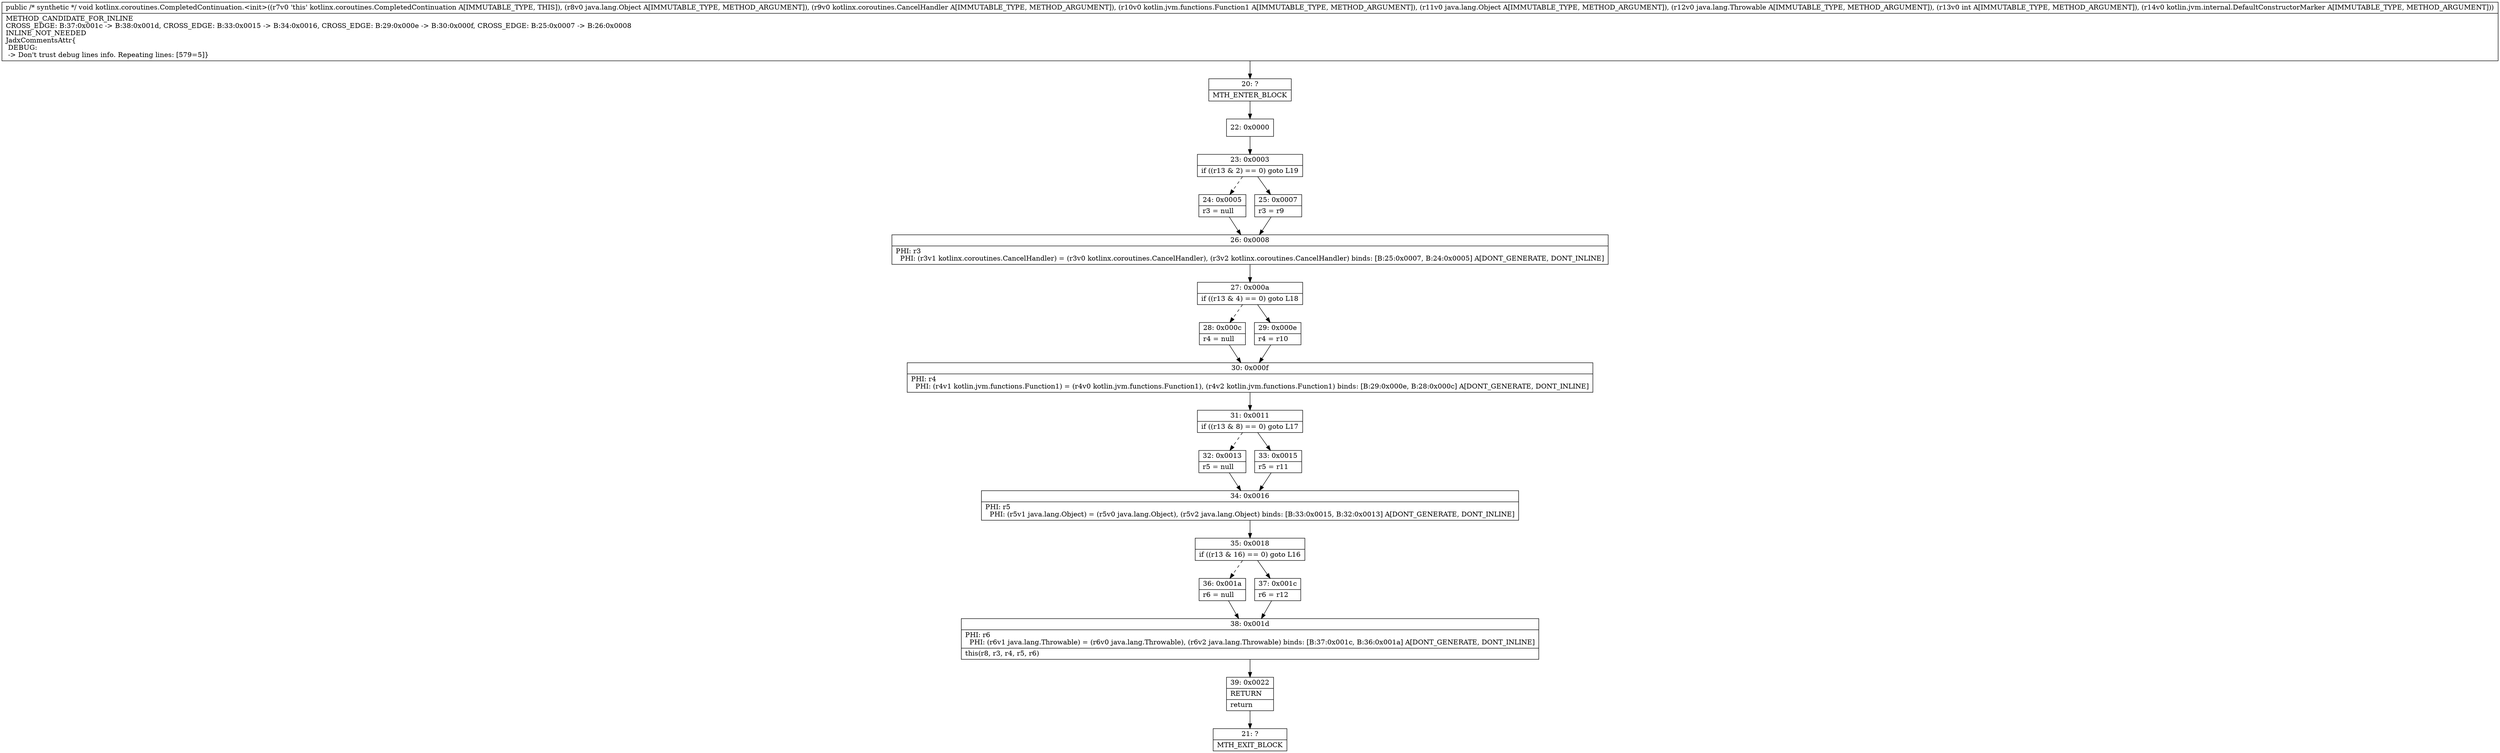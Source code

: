 digraph "CFG forkotlinx.coroutines.CompletedContinuation.\<init\>(Ljava\/lang\/Object;Lkotlinx\/coroutines\/CancelHandler;Lkotlin\/jvm\/functions\/Function1;Ljava\/lang\/Object;Ljava\/lang\/Throwable;ILkotlin\/jvm\/internal\/DefaultConstructorMarker;)V" {
Node_20 [shape=record,label="{20\:\ ?|MTH_ENTER_BLOCK\l}"];
Node_22 [shape=record,label="{22\:\ 0x0000}"];
Node_23 [shape=record,label="{23\:\ 0x0003|if ((r13 & 2) == 0) goto L19\l}"];
Node_24 [shape=record,label="{24\:\ 0x0005|r3 = null\l}"];
Node_26 [shape=record,label="{26\:\ 0x0008|PHI: r3 \l  PHI: (r3v1 kotlinx.coroutines.CancelHandler) = (r3v0 kotlinx.coroutines.CancelHandler), (r3v2 kotlinx.coroutines.CancelHandler) binds: [B:25:0x0007, B:24:0x0005] A[DONT_GENERATE, DONT_INLINE]\l}"];
Node_27 [shape=record,label="{27\:\ 0x000a|if ((r13 & 4) == 0) goto L18\l}"];
Node_28 [shape=record,label="{28\:\ 0x000c|r4 = null\l}"];
Node_30 [shape=record,label="{30\:\ 0x000f|PHI: r4 \l  PHI: (r4v1 kotlin.jvm.functions.Function1) = (r4v0 kotlin.jvm.functions.Function1), (r4v2 kotlin.jvm.functions.Function1) binds: [B:29:0x000e, B:28:0x000c] A[DONT_GENERATE, DONT_INLINE]\l}"];
Node_31 [shape=record,label="{31\:\ 0x0011|if ((r13 & 8) == 0) goto L17\l}"];
Node_32 [shape=record,label="{32\:\ 0x0013|r5 = null\l}"];
Node_34 [shape=record,label="{34\:\ 0x0016|PHI: r5 \l  PHI: (r5v1 java.lang.Object) = (r5v0 java.lang.Object), (r5v2 java.lang.Object) binds: [B:33:0x0015, B:32:0x0013] A[DONT_GENERATE, DONT_INLINE]\l}"];
Node_35 [shape=record,label="{35\:\ 0x0018|if ((r13 & 16) == 0) goto L16\l}"];
Node_36 [shape=record,label="{36\:\ 0x001a|r6 = null\l}"];
Node_38 [shape=record,label="{38\:\ 0x001d|PHI: r6 \l  PHI: (r6v1 java.lang.Throwable) = (r6v0 java.lang.Throwable), (r6v2 java.lang.Throwable) binds: [B:37:0x001c, B:36:0x001a] A[DONT_GENERATE, DONT_INLINE]\l|this(r8, r3, r4, r5, r6)\l}"];
Node_39 [shape=record,label="{39\:\ 0x0022|RETURN\l|return\l}"];
Node_21 [shape=record,label="{21\:\ ?|MTH_EXIT_BLOCK\l}"];
Node_37 [shape=record,label="{37\:\ 0x001c|r6 = r12\l}"];
Node_33 [shape=record,label="{33\:\ 0x0015|r5 = r11\l}"];
Node_29 [shape=record,label="{29\:\ 0x000e|r4 = r10\l}"];
Node_25 [shape=record,label="{25\:\ 0x0007|r3 = r9\l}"];
MethodNode[shape=record,label="{public \/* synthetic *\/ void kotlinx.coroutines.CompletedContinuation.\<init\>((r7v0 'this' kotlinx.coroutines.CompletedContinuation A[IMMUTABLE_TYPE, THIS]), (r8v0 java.lang.Object A[IMMUTABLE_TYPE, METHOD_ARGUMENT]), (r9v0 kotlinx.coroutines.CancelHandler A[IMMUTABLE_TYPE, METHOD_ARGUMENT]), (r10v0 kotlin.jvm.functions.Function1 A[IMMUTABLE_TYPE, METHOD_ARGUMENT]), (r11v0 java.lang.Object A[IMMUTABLE_TYPE, METHOD_ARGUMENT]), (r12v0 java.lang.Throwable A[IMMUTABLE_TYPE, METHOD_ARGUMENT]), (r13v0 int A[IMMUTABLE_TYPE, METHOD_ARGUMENT]), (r14v0 kotlin.jvm.internal.DefaultConstructorMarker A[IMMUTABLE_TYPE, METHOD_ARGUMENT]))  | METHOD_CANDIDATE_FOR_INLINE\lCROSS_EDGE: B:37:0x001c \-\> B:38:0x001d, CROSS_EDGE: B:33:0x0015 \-\> B:34:0x0016, CROSS_EDGE: B:29:0x000e \-\> B:30:0x000f, CROSS_EDGE: B:25:0x0007 \-\> B:26:0x0008\lINLINE_NOT_NEEDED\lJadxCommentsAttr\{\l DEBUG: \l \-\> Don't trust debug lines info. Repeating lines: [579=5]\}\l}"];
MethodNode -> Node_20;Node_20 -> Node_22;
Node_22 -> Node_23;
Node_23 -> Node_24[style=dashed];
Node_23 -> Node_25;
Node_24 -> Node_26;
Node_26 -> Node_27;
Node_27 -> Node_28[style=dashed];
Node_27 -> Node_29;
Node_28 -> Node_30;
Node_30 -> Node_31;
Node_31 -> Node_32[style=dashed];
Node_31 -> Node_33;
Node_32 -> Node_34;
Node_34 -> Node_35;
Node_35 -> Node_36[style=dashed];
Node_35 -> Node_37;
Node_36 -> Node_38;
Node_38 -> Node_39;
Node_39 -> Node_21;
Node_37 -> Node_38;
Node_33 -> Node_34;
Node_29 -> Node_30;
Node_25 -> Node_26;
}

